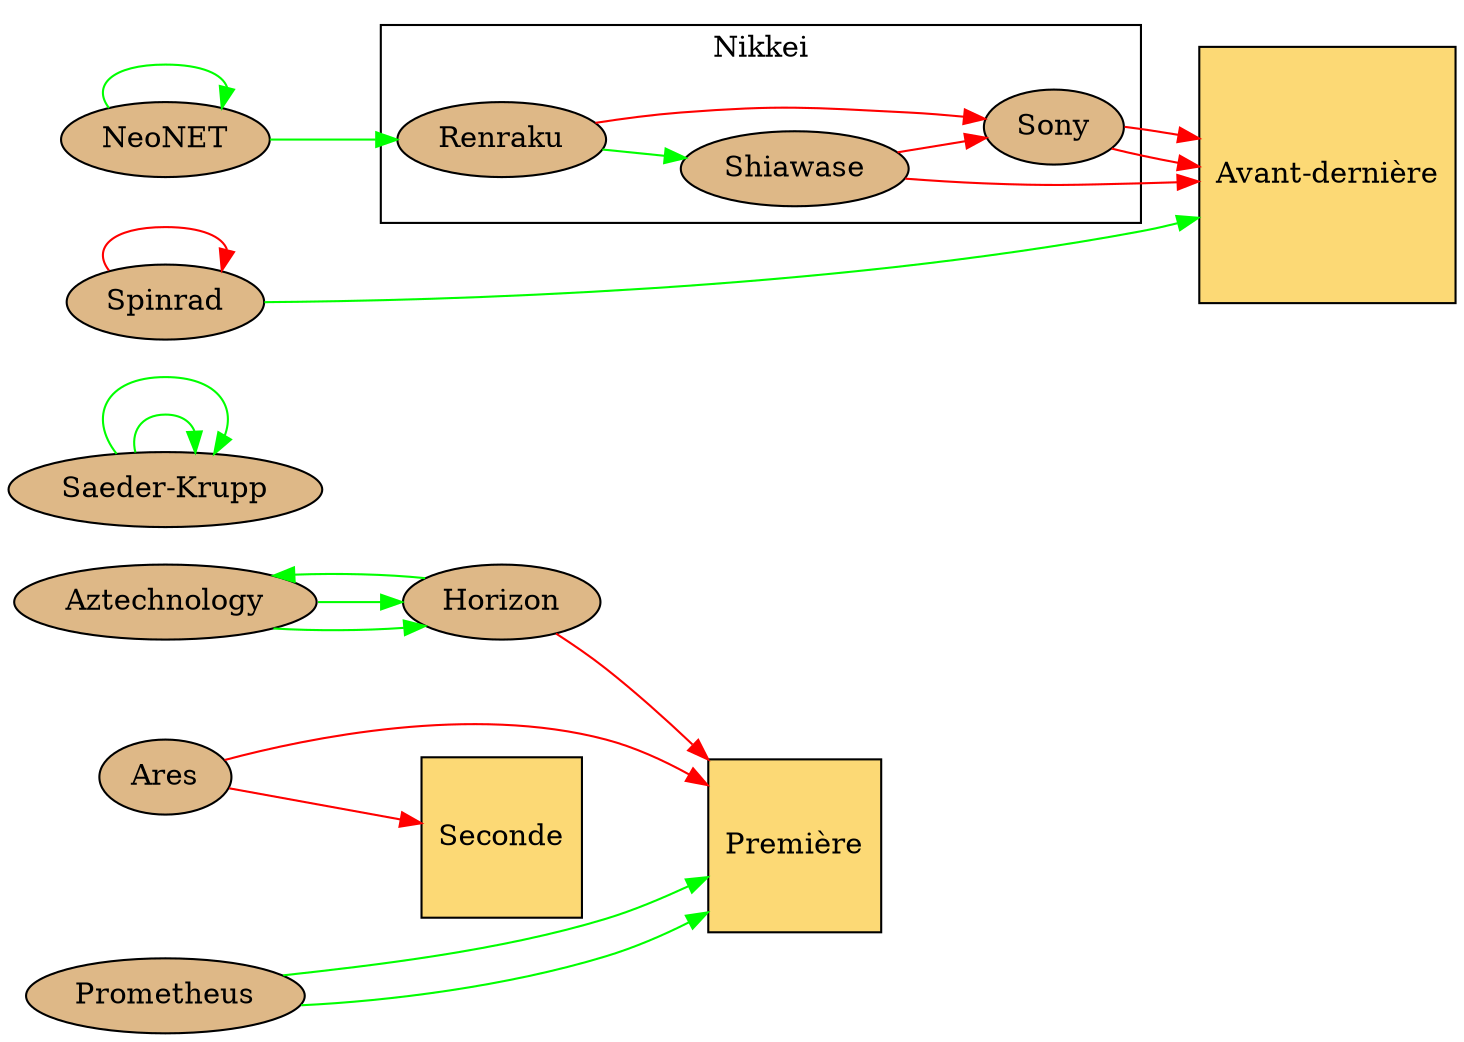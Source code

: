 # dot -T svg data/graphviz/last.dot > website/static/graphviz/last.svg
digraph g{
	graph [
		rankdir = "LR"
		bgcolor=transparent
	];

	aztechnology [shape=ellipse, fillcolor="burlywood", style="filled", label="Aztechnology"];
	horizon [shape=ellipse, fillcolor="burlywood", style="filled", label="Horizon"];
	saederkrupp [shape=ellipse, fillcolor="burlywood", style="filled", label="Saeder-Krupp"];
	premier [shape=square, fillcolor="#FCD975", style="filled", label="Première"];
	second [shape=square, fillcolor="#FCD975", style="filled", label="Seconde"];
	avantdernier [shape=square, fillcolor="#FCD975", style="filled", label="Avant-dernière"];

	subgraph cluster_nikkei {
		label = "Nikkei";
		sony [shape=ellipse, fillcolor="burlywood", style="filled", label="Sony"];
		shiawase [shape=ellipse, fillcolor="burlywood",style="filled", label="Shiawase"];
		renraku [shape=ellipse, fillcolor="burlywood", style="filled", label="Renraku"];
	}

	subgraph cluster_dowjones {
		label = "Dow Jones";
		ares [shape=ellipse, fillcolor="burlywood", style="filled", label="Ares"];
		neonet [shape=ellipse, fillcolor="burlywood", style="filled", label="NeoNET"];
		prometheus [shape=ellipse, fillcolor="burlywood", style="filled", label="Prometheus"];
		spinrad [shape=ellipse, fillcolor="burlywood", style="filled", label="Spinrad"];
	}

	subgraph {
		rank = same; ares; aztechnology; neonet; prometheus; spinrad
	}

	ares -> premier [color="red"];
	ares -> second [color="red"];

	aztechnology -> horizon [color="green"];
	aztechnology -> horizon [color="green"];

	horizon-> aztechnology [color="green"];
	horizon-> premier [color="red"];

	neonet -> neonet [color="green"];
	neonet -> renraku [color="green"];

	prometheus -> premier [color="green"];
	prometheus -> premier [color="green"];

	renraku -> sony [color="red"];
	renraku -> shiawase [color="green"];

	saederkrupp -> saederkrupp [color="green"];
	saederkrupp -> saederkrupp [color="green"];

	shiawase -> avantdernier [color="red"];
	shiawase -> sony [color="red"];

	sony -> avantdernier [color="red"];
	sony -> avantdernier [color="red"];

	spinrad -> spinrad [color="red"];
	spinrad -> avantdernier [color="green"];
}
